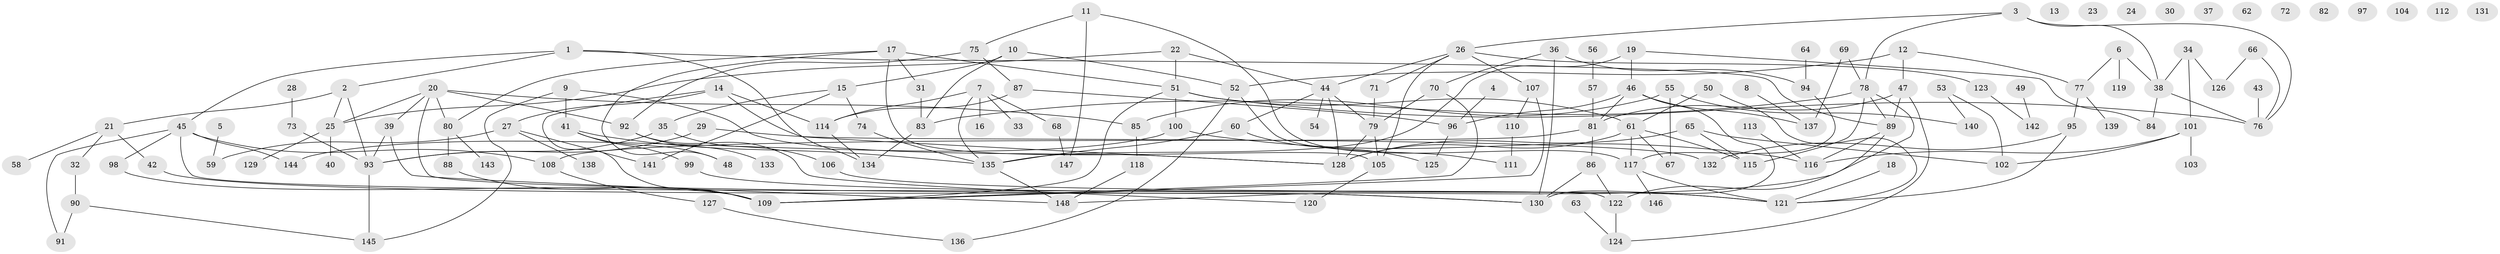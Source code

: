 // Generated by graph-tools (version 1.1) at 2025/00/03/09/25 03:00:41]
// undirected, 148 vertices, 201 edges
graph export_dot {
graph [start="1"]
  node [color=gray90,style=filled];
  1;
  2;
  3;
  4;
  5;
  6;
  7;
  8;
  9;
  10;
  11;
  12;
  13;
  14;
  15;
  16;
  17;
  18;
  19;
  20;
  21;
  22;
  23;
  24;
  25;
  26;
  27;
  28;
  29;
  30;
  31;
  32;
  33;
  34;
  35;
  36;
  37;
  38;
  39;
  40;
  41;
  42;
  43;
  44;
  45;
  46;
  47;
  48;
  49;
  50;
  51;
  52;
  53;
  54;
  55;
  56;
  57;
  58;
  59;
  60;
  61;
  62;
  63;
  64;
  65;
  66;
  67;
  68;
  69;
  70;
  71;
  72;
  73;
  74;
  75;
  76;
  77;
  78;
  79;
  80;
  81;
  82;
  83;
  84;
  85;
  86;
  87;
  88;
  89;
  90;
  91;
  92;
  93;
  94;
  95;
  96;
  97;
  98;
  99;
  100;
  101;
  102;
  103;
  104;
  105;
  106;
  107;
  108;
  109;
  110;
  111;
  112;
  113;
  114;
  115;
  116;
  117;
  118;
  119;
  120;
  121;
  122;
  123;
  124;
  125;
  126;
  127;
  128;
  129;
  130;
  131;
  132;
  133;
  134;
  135;
  136;
  137;
  138;
  139;
  140;
  141;
  142;
  143;
  144;
  145;
  146;
  147;
  148;
  1 -- 2;
  1 -- 45;
  1 -- 89;
  1 -- 134;
  2 -- 21;
  2 -- 25;
  2 -- 93;
  3 -- 26;
  3 -- 38;
  3 -- 76;
  3 -- 78;
  4 -- 96;
  5 -- 59;
  6 -- 38;
  6 -- 77;
  6 -- 119;
  7 -- 16;
  7 -- 33;
  7 -- 68;
  7 -- 114;
  7 -- 135;
  8 -- 137;
  9 -- 41;
  9 -- 128;
  9 -- 145;
  10 -- 15;
  10 -- 52;
  10 -- 83;
  11 -- 75;
  11 -- 117;
  11 -- 147;
  12 -- 47;
  12 -- 52;
  12 -- 77;
  14 -- 27;
  14 -- 109;
  14 -- 114;
  14 -- 128;
  15 -- 35;
  15 -- 74;
  15 -- 141;
  17 -- 31;
  17 -- 48;
  17 -- 51;
  17 -- 80;
  17 -- 105;
  18 -- 121;
  19 -- 46;
  19 -- 84;
  19 -- 135;
  20 -- 25;
  20 -- 39;
  20 -- 80;
  20 -- 85;
  20 -- 92;
  20 -- 130;
  21 -- 32;
  21 -- 42;
  21 -- 58;
  22 -- 25;
  22 -- 44;
  22 -- 51;
  25 -- 40;
  25 -- 129;
  26 -- 44;
  26 -- 71;
  26 -- 105;
  26 -- 107;
  26 -- 123;
  27 -- 59;
  27 -- 138;
  27 -- 141;
  28 -- 73;
  29 -- 93;
  29 -- 132;
  31 -- 83;
  32 -- 90;
  34 -- 38;
  34 -- 101;
  34 -- 126;
  35 -- 93;
  35 -- 106;
  36 -- 70;
  36 -- 94;
  36 -- 130;
  38 -- 76;
  38 -- 84;
  39 -- 93;
  39 -- 148;
  41 -- 48;
  41 -- 99;
  41 -- 135;
  42 -- 130;
  43 -- 76;
  44 -- 54;
  44 -- 60;
  44 -- 79;
  44 -- 128;
  45 -- 91;
  45 -- 98;
  45 -- 108;
  45 -- 122;
  45 -- 144;
  46 -- 81;
  46 -- 96;
  46 -- 130;
  46 -- 137;
  47 -- 81;
  47 -- 89;
  47 -- 124;
  49 -- 142;
  50 -- 61;
  50 -- 121;
  51 -- 61;
  51 -- 76;
  51 -- 100;
  51 -- 109;
  52 -- 111;
  52 -- 136;
  53 -- 102;
  53 -- 140;
  55 -- 67;
  55 -- 85;
  55 -- 140;
  56 -- 57;
  57 -- 81;
  60 -- 125;
  60 -- 135;
  61 -- 67;
  61 -- 115;
  61 -- 117;
  61 -- 128;
  63 -- 124;
  64 -- 94;
  65 -- 102;
  65 -- 115;
  65 -- 128;
  66 -- 76;
  66 -- 126;
  68 -- 147;
  69 -- 78;
  69 -- 137;
  70 -- 79;
  70 -- 109;
  71 -- 79;
  73 -- 93;
  74 -- 135;
  75 -- 87;
  75 -- 92;
  77 -- 95;
  77 -- 139;
  78 -- 83;
  78 -- 89;
  78 -- 115;
  78 -- 148;
  79 -- 105;
  79 -- 128;
  80 -- 88;
  80 -- 143;
  81 -- 86;
  81 -- 108;
  83 -- 134;
  85 -- 118;
  86 -- 122;
  86 -- 130;
  87 -- 96;
  87 -- 114;
  88 -- 109;
  89 -- 116;
  89 -- 122;
  90 -- 91;
  90 -- 145;
  92 -- 120;
  92 -- 133;
  93 -- 145;
  94 -- 117;
  95 -- 121;
  95 -- 132;
  96 -- 125;
  98 -- 109;
  99 -- 121;
  100 -- 116;
  100 -- 144;
  101 -- 102;
  101 -- 103;
  101 -- 116;
  105 -- 120;
  106 -- 121;
  107 -- 109;
  107 -- 110;
  108 -- 127;
  110 -- 111;
  113 -- 116;
  114 -- 134;
  117 -- 121;
  117 -- 146;
  118 -- 148;
  122 -- 124;
  123 -- 142;
  127 -- 136;
  135 -- 148;
}

